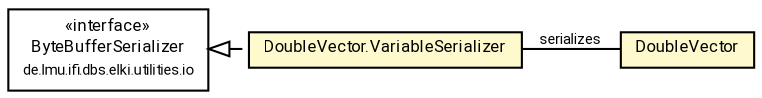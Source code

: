 #!/usr/local/bin/dot
#
# Class diagram 
# Generated by UMLGraph version R5_7_2-60-g0e99a6 (http://www.spinellis.gr/umlgraph/)
#

digraph G {
	graph [fontnames="svg"]
	edge [fontname="Roboto",fontsize=7,labelfontname="Roboto",labelfontsize=7,color="black"];
	node [fontname="Roboto",fontcolor="black",fontsize=8,shape=plaintext,margin=0,width=0,height=0];
	nodesep=0.15;
	ranksep=0.25;
	rankdir=LR;
	// de.lmu.ifi.dbs.elki.data.DoubleVector
	c3651834 [label=<<table title="de.lmu.ifi.dbs.elki.data.DoubleVector" border="0" cellborder="1" cellspacing="0" cellpadding="2" bgcolor="LemonChiffon" href="DoubleVector.html" target="_parent">
		<tr><td><table border="0" cellspacing="0" cellpadding="1">
		<tr><td align="center" balign="center"> <font face="Roboto">DoubleVector</font> </td></tr>
		</table></td></tr>
		</table>>, URL="DoubleVector.html"];
	// de.lmu.ifi.dbs.elki.data.DoubleVector.VariableSerializer
	c3651839 [label=<<table title="de.lmu.ifi.dbs.elki.data.DoubleVector.VariableSerializer" border="0" cellborder="1" cellspacing="0" cellpadding="2" bgcolor="lemonChiffon" href="DoubleVector.VariableSerializer.html" target="_parent">
		<tr><td><table border="0" cellspacing="0" cellpadding="1">
		<tr><td align="center" balign="center"> <font face="Roboto">DoubleVector.VariableSerializer</font> </td></tr>
		</table></td></tr>
		</table>>, URL="DoubleVector.VariableSerializer.html"];
	// de.lmu.ifi.dbs.elki.utilities.io.ByteBufferSerializer<T>
	c3652536 [label=<<table title="de.lmu.ifi.dbs.elki.utilities.io.ByteBufferSerializer" border="0" cellborder="1" cellspacing="0" cellpadding="2" href="../utilities/io/ByteBufferSerializer.html" target="_parent">
		<tr><td><table border="0" cellspacing="0" cellpadding="1">
		<tr><td align="center" balign="center"> &#171;interface&#187; </td></tr>
		<tr><td align="center" balign="center"> <font face="Roboto">ByteBufferSerializer</font> </td></tr>
		<tr><td align="center" balign="center"> <font face="Roboto" point-size="7.0">de.lmu.ifi.dbs.elki.utilities.io</font> </td></tr>
		</table></td></tr>
		</table>>, URL="../utilities/io/ByteBufferSerializer.html"];
	// de.lmu.ifi.dbs.elki.data.DoubleVector.VariableSerializer implements de.lmu.ifi.dbs.elki.utilities.io.ByteBufferSerializer<T>
	c3652536 -> c3651839 [arrowtail=empty,style=dashed,dir=back,weight=9];
	// de.lmu.ifi.dbs.elki.data.DoubleVector.VariableSerializer assoc de.lmu.ifi.dbs.elki.data.DoubleVector
	c3651839 -> c3651834 [arrowhead=none,weight=2,label="serializes"];
}

